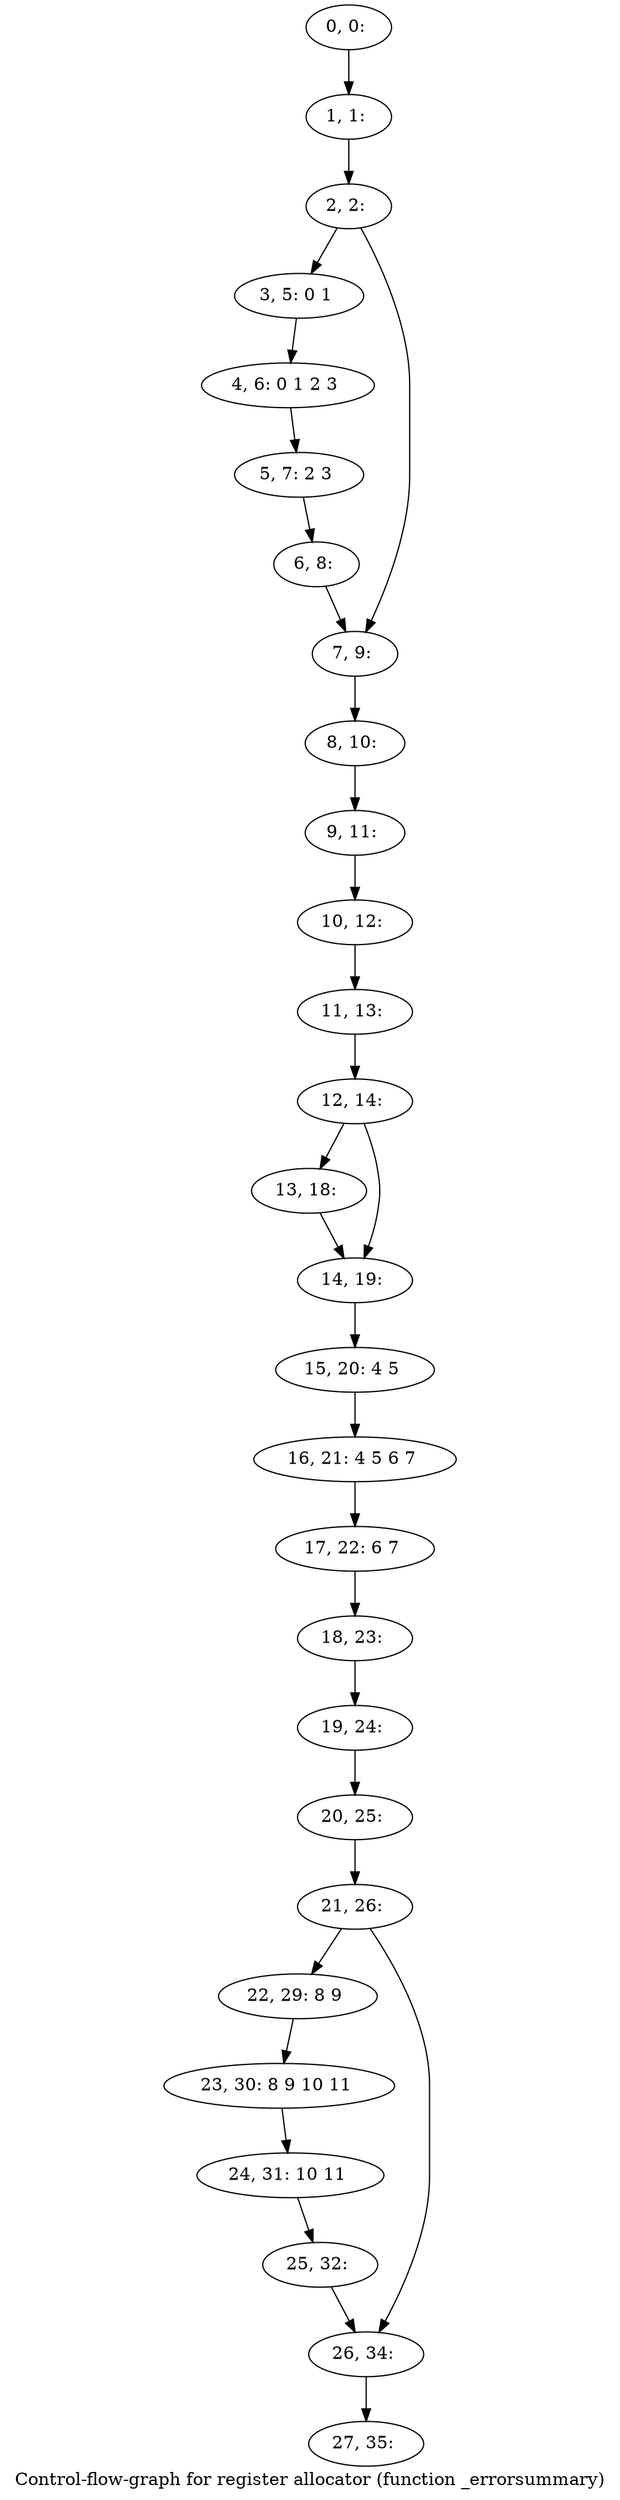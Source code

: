 digraph G {
graph [label="Control-flow-graph for register allocator (function _errorsummary)"]
0[label="0, 0: "];
1[label="1, 1: "];
2[label="2, 2: "];
3[label="3, 5: 0 1 "];
4[label="4, 6: 0 1 2 3 "];
5[label="5, 7: 2 3 "];
6[label="6, 8: "];
7[label="7, 9: "];
8[label="8, 10: "];
9[label="9, 11: "];
10[label="10, 12: "];
11[label="11, 13: "];
12[label="12, 14: "];
13[label="13, 18: "];
14[label="14, 19: "];
15[label="15, 20: 4 5 "];
16[label="16, 21: 4 5 6 7 "];
17[label="17, 22: 6 7 "];
18[label="18, 23: "];
19[label="19, 24: "];
20[label="20, 25: "];
21[label="21, 26: "];
22[label="22, 29: 8 9 "];
23[label="23, 30: 8 9 10 11 "];
24[label="24, 31: 10 11 "];
25[label="25, 32: "];
26[label="26, 34: "];
27[label="27, 35: "];
0->1 ;
1->2 ;
2->3 ;
2->7 ;
3->4 ;
4->5 ;
5->6 ;
6->7 ;
7->8 ;
8->9 ;
9->10 ;
10->11 ;
11->12 ;
12->13 ;
12->14 ;
13->14 ;
14->15 ;
15->16 ;
16->17 ;
17->18 ;
18->19 ;
19->20 ;
20->21 ;
21->22 ;
21->26 ;
22->23 ;
23->24 ;
24->25 ;
25->26 ;
26->27 ;
}
